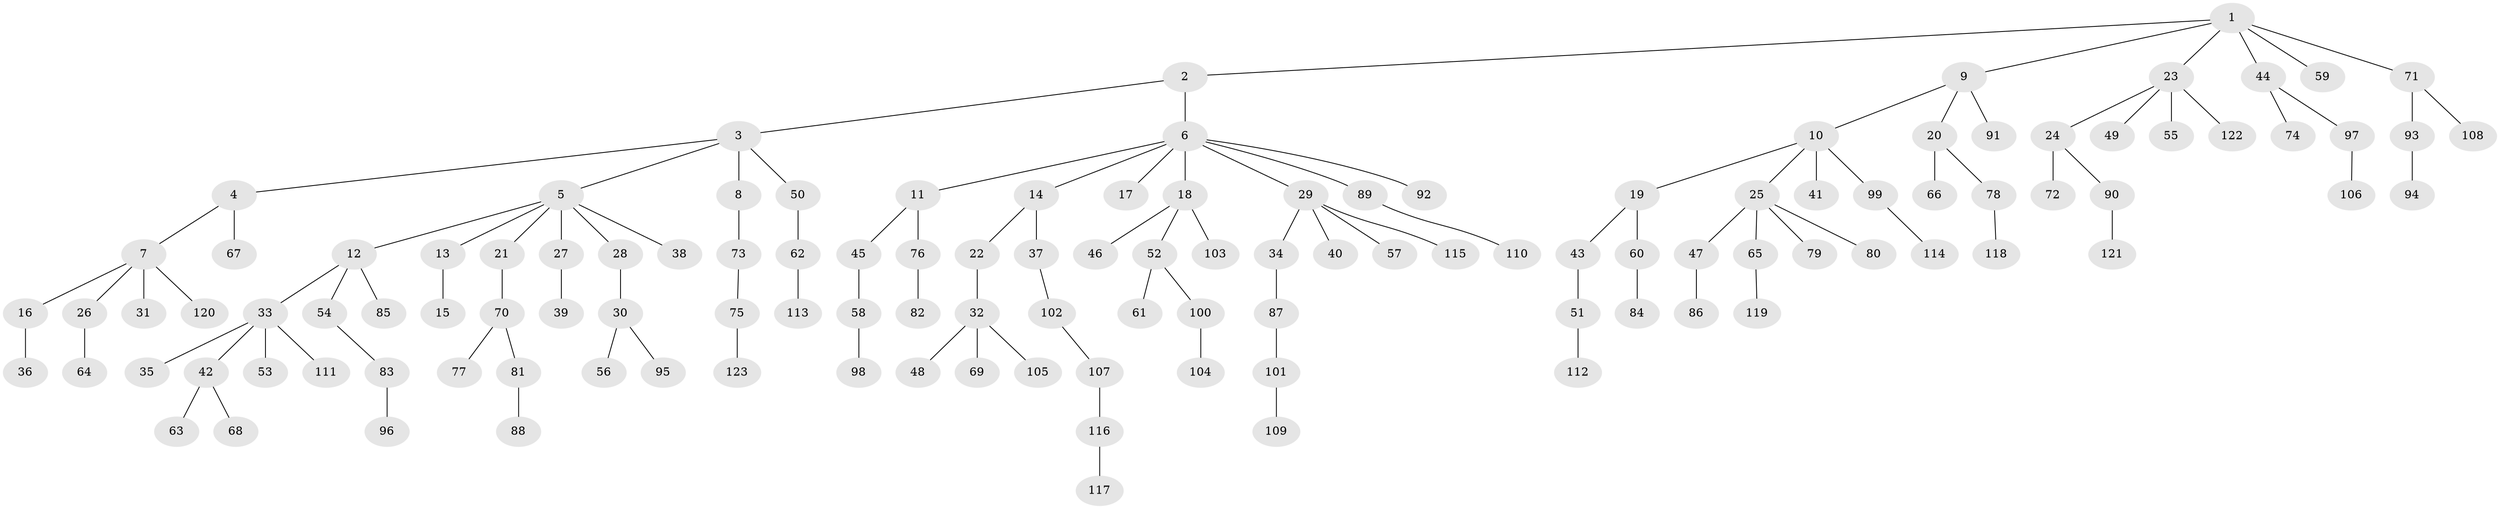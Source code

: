// Generated by graph-tools (version 1.1) at 2025/36/03/09/25 02:36:44]
// undirected, 123 vertices, 122 edges
graph export_dot {
graph [start="1"]
  node [color=gray90,style=filled];
  1;
  2;
  3;
  4;
  5;
  6;
  7;
  8;
  9;
  10;
  11;
  12;
  13;
  14;
  15;
  16;
  17;
  18;
  19;
  20;
  21;
  22;
  23;
  24;
  25;
  26;
  27;
  28;
  29;
  30;
  31;
  32;
  33;
  34;
  35;
  36;
  37;
  38;
  39;
  40;
  41;
  42;
  43;
  44;
  45;
  46;
  47;
  48;
  49;
  50;
  51;
  52;
  53;
  54;
  55;
  56;
  57;
  58;
  59;
  60;
  61;
  62;
  63;
  64;
  65;
  66;
  67;
  68;
  69;
  70;
  71;
  72;
  73;
  74;
  75;
  76;
  77;
  78;
  79;
  80;
  81;
  82;
  83;
  84;
  85;
  86;
  87;
  88;
  89;
  90;
  91;
  92;
  93;
  94;
  95;
  96;
  97;
  98;
  99;
  100;
  101;
  102;
  103;
  104;
  105;
  106;
  107;
  108;
  109;
  110;
  111;
  112;
  113;
  114;
  115;
  116;
  117;
  118;
  119;
  120;
  121;
  122;
  123;
  1 -- 2;
  1 -- 9;
  1 -- 23;
  1 -- 44;
  1 -- 59;
  1 -- 71;
  2 -- 3;
  2 -- 6;
  3 -- 4;
  3 -- 5;
  3 -- 8;
  3 -- 50;
  4 -- 7;
  4 -- 67;
  5 -- 12;
  5 -- 13;
  5 -- 21;
  5 -- 27;
  5 -- 28;
  5 -- 38;
  6 -- 11;
  6 -- 14;
  6 -- 17;
  6 -- 18;
  6 -- 29;
  6 -- 89;
  6 -- 92;
  7 -- 16;
  7 -- 26;
  7 -- 31;
  7 -- 120;
  8 -- 73;
  9 -- 10;
  9 -- 20;
  9 -- 91;
  10 -- 19;
  10 -- 25;
  10 -- 41;
  10 -- 99;
  11 -- 45;
  11 -- 76;
  12 -- 33;
  12 -- 54;
  12 -- 85;
  13 -- 15;
  14 -- 22;
  14 -- 37;
  16 -- 36;
  18 -- 46;
  18 -- 52;
  18 -- 103;
  19 -- 43;
  19 -- 60;
  20 -- 66;
  20 -- 78;
  21 -- 70;
  22 -- 32;
  23 -- 24;
  23 -- 49;
  23 -- 55;
  23 -- 122;
  24 -- 72;
  24 -- 90;
  25 -- 47;
  25 -- 65;
  25 -- 79;
  25 -- 80;
  26 -- 64;
  27 -- 39;
  28 -- 30;
  29 -- 34;
  29 -- 40;
  29 -- 57;
  29 -- 115;
  30 -- 56;
  30 -- 95;
  32 -- 48;
  32 -- 69;
  32 -- 105;
  33 -- 35;
  33 -- 42;
  33 -- 53;
  33 -- 111;
  34 -- 87;
  37 -- 102;
  42 -- 63;
  42 -- 68;
  43 -- 51;
  44 -- 74;
  44 -- 97;
  45 -- 58;
  47 -- 86;
  50 -- 62;
  51 -- 112;
  52 -- 61;
  52 -- 100;
  54 -- 83;
  58 -- 98;
  60 -- 84;
  62 -- 113;
  65 -- 119;
  70 -- 77;
  70 -- 81;
  71 -- 93;
  71 -- 108;
  73 -- 75;
  75 -- 123;
  76 -- 82;
  78 -- 118;
  81 -- 88;
  83 -- 96;
  87 -- 101;
  89 -- 110;
  90 -- 121;
  93 -- 94;
  97 -- 106;
  99 -- 114;
  100 -- 104;
  101 -- 109;
  102 -- 107;
  107 -- 116;
  116 -- 117;
}
